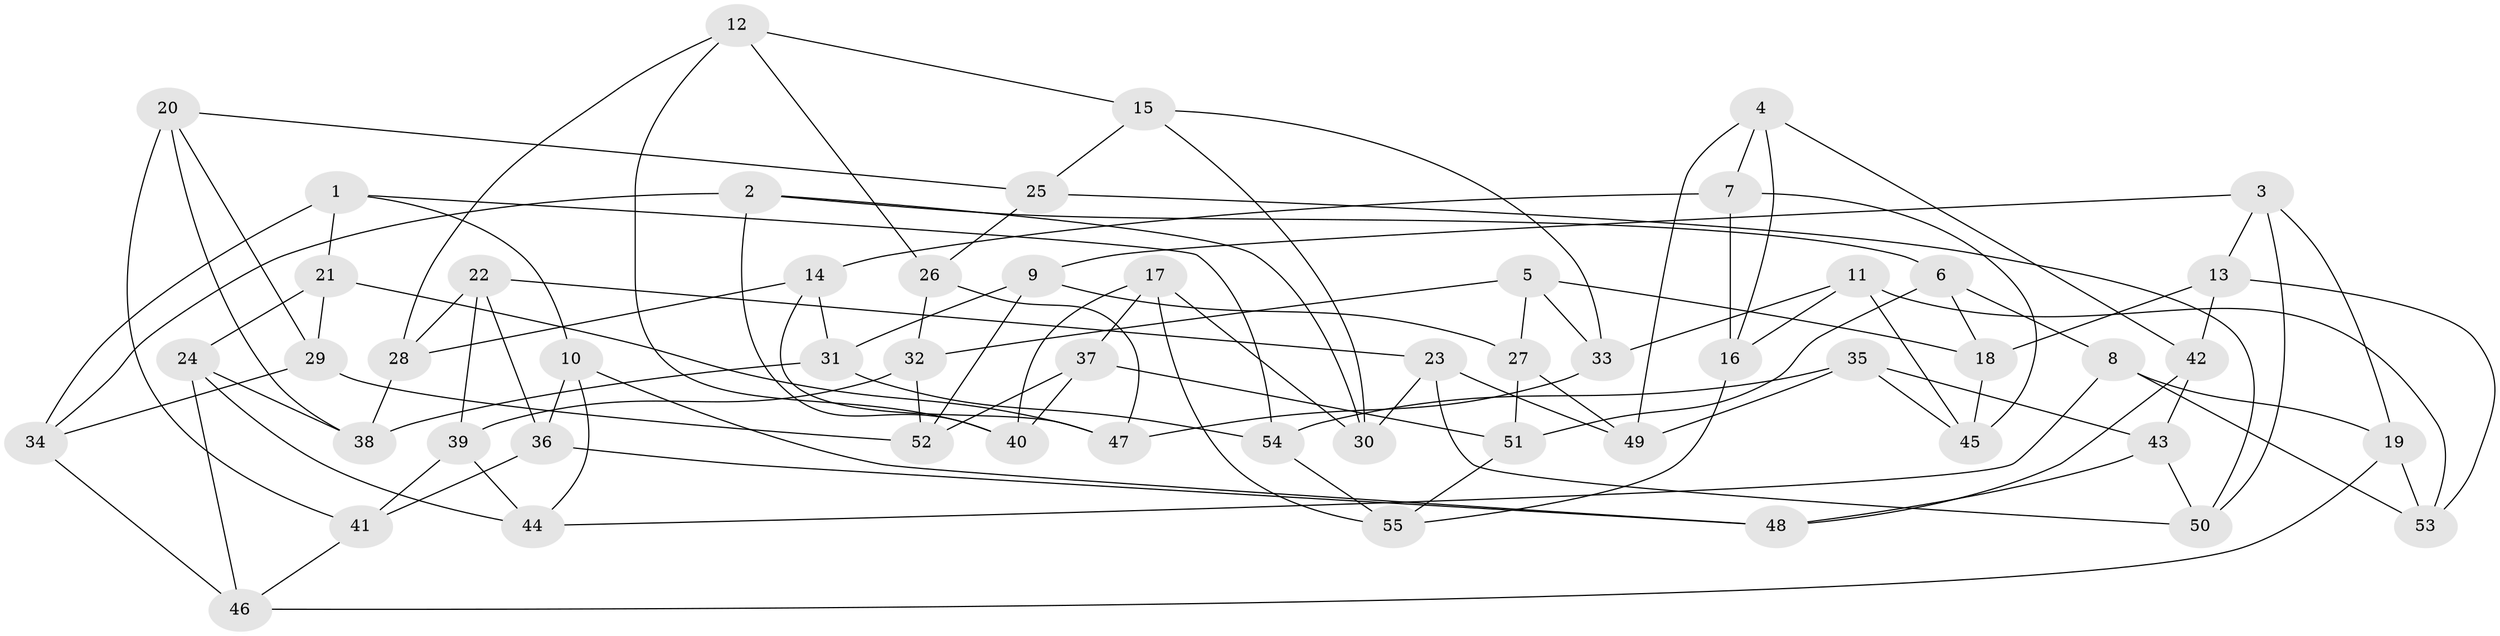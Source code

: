 // Generated by graph-tools (version 1.1) at 2025/50/03/09/25 03:50:49]
// undirected, 55 vertices, 110 edges
graph export_dot {
graph [start="1"]
  node [color=gray90,style=filled];
  1;
  2;
  3;
  4;
  5;
  6;
  7;
  8;
  9;
  10;
  11;
  12;
  13;
  14;
  15;
  16;
  17;
  18;
  19;
  20;
  21;
  22;
  23;
  24;
  25;
  26;
  27;
  28;
  29;
  30;
  31;
  32;
  33;
  34;
  35;
  36;
  37;
  38;
  39;
  40;
  41;
  42;
  43;
  44;
  45;
  46;
  47;
  48;
  49;
  50;
  51;
  52;
  53;
  54;
  55;
  1 -- 21;
  1 -- 10;
  1 -- 34;
  1 -- 54;
  2 -- 34;
  2 -- 40;
  2 -- 30;
  2 -- 6;
  3 -- 9;
  3 -- 50;
  3 -- 19;
  3 -- 13;
  4 -- 16;
  4 -- 49;
  4 -- 7;
  4 -- 42;
  5 -- 32;
  5 -- 33;
  5 -- 18;
  5 -- 27;
  6 -- 8;
  6 -- 18;
  6 -- 51;
  7 -- 16;
  7 -- 14;
  7 -- 45;
  8 -- 19;
  8 -- 53;
  8 -- 44;
  9 -- 31;
  9 -- 52;
  9 -- 27;
  10 -- 44;
  10 -- 36;
  10 -- 48;
  11 -- 33;
  11 -- 16;
  11 -- 45;
  11 -- 53;
  12 -- 28;
  12 -- 40;
  12 -- 26;
  12 -- 15;
  13 -- 18;
  13 -- 42;
  13 -- 53;
  14 -- 28;
  14 -- 47;
  14 -- 31;
  15 -- 30;
  15 -- 33;
  15 -- 25;
  16 -- 55;
  17 -- 37;
  17 -- 55;
  17 -- 40;
  17 -- 30;
  18 -- 45;
  19 -- 53;
  19 -- 46;
  20 -- 38;
  20 -- 41;
  20 -- 29;
  20 -- 25;
  21 -- 29;
  21 -- 24;
  21 -- 47;
  22 -- 23;
  22 -- 28;
  22 -- 39;
  22 -- 36;
  23 -- 49;
  23 -- 50;
  23 -- 30;
  24 -- 38;
  24 -- 46;
  24 -- 44;
  25 -- 26;
  25 -- 50;
  26 -- 47;
  26 -- 32;
  27 -- 49;
  27 -- 51;
  28 -- 38;
  29 -- 52;
  29 -- 34;
  31 -- 38;
  31 -- 54;
  32 -- 39;
  32 -- 52;
  33 -- 47;
  34 -- 46;
  35 -- 43;
  35 -- 45;
  35 -- 49;
  35 -- 54;
  36 -- 41;
  36 -- 48;
  37 -- 51;
  37 -- 40;
  37 -- 52;
  39 -- 44;
  39 -- 41;
  41 -- 46;
  42 -- 43;
  42 -- 48;
  43 -- 50;
  43 -- 48;
  51 -- 55;
  54 -- 55;
}
